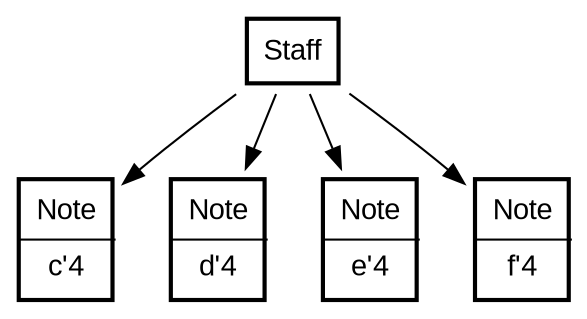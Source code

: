 digraph G {
    graph [style=rounded];
    node [fontname=Arial,
        shape=none];
    Staff_0 [label=<
        <TABLE BORDER="2" CELLPADDING="5">
            <TR>
                <TD BORDER="0">Staff</TD>
            </TR>
        </TABLE>>,
        margin=0.05,
        style=rounded];
    subgraph Staff {
        graph [color=grey75,
            penwidth=2];
        Note_0 [label=<
            <TABLE BORDER="2" CELLPADDING="5">
                <TR>
                    <TD BORDER="0">Note</TD>
                </TR>
                <HR/>
                <TR>
                    <TD BORDER="0">c'4</TD>
                </TR>
            </TABLE>>,
            margin=0.05,
            style=rounded];
        Note_1 [label=<
            <TABLE BORDER="2" CELLPADDING="5">
                <TR>
                    <TD BORDER="0">Note</TD>
                </TR>
                <HR/>
                <TR>
                    <TD BORDER="0">d'4</TD>
                </TR>
            </TABLE>>,
            margin=0.05,
            style=rounded];
        Note_2 [label=<
            <TABLE BORDER="2" CELLPADDING="5">
                <TR>
                    <TD BORDER="0">Note</TD>
                </TR>
                <HR/>
                <TR>
                    <TD BORDER="0">e'4</TD>
                </TR>
            </TABLE>>,
            margin=0.05,
            style=rounded];
        Note_3 [label=<
            <TABLE BORDER="2" CELLPADDING="5">
                <TR>
                    <TD BORDER="0">Note</TD>
                </TR>
                <HR/>
                <TR>
                    <TD BORDER="0">f'4</TD>
                </TR>
            </TABLE>>,
            margin=0.05,
            style=rounded];
    }
    Staff_0 -> Note_0;
    Staff_0 -> Note_1;
    Staff_0 -> Note_2;
    Staff_0 -> Note_3;
}
